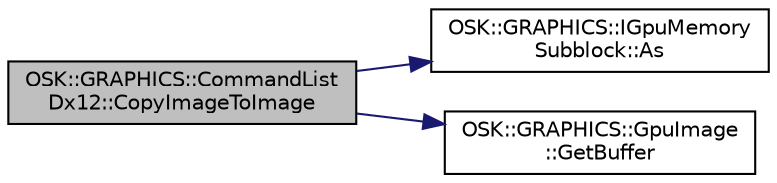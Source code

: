 digraph "OSK::GRAPHICS::CommandListDx12::CopyImageToImage"
{
 // LATEX_PDF_SIZE
  edge [fontname="Helvetica",fontsize="10",labelfontname="Helvetica",labelfontsize="10"];
  node [fontname="Helvetica",fontsize="10",shape=record];
  rankdir="LR";
  Node1 [label="OSK::GRAPHICS::CommandList\lDx12::CopyImageToImage",height=0.2,width=0.4,color="black", fillcolor="grey75", style="filled", fontcolor="black",tooltip="Copia el contenido de una imagen a otra."];
  Node1 -> Node2 [color="midnightblue",fontsize="10",style="solid"];
  Node2 [label="OSK::GRAPHICS::IGpuMemory\lSubblock::As",height=0.2,width=0.4,color="black", fillcolor="white", style="filled",URL="$class_o_s_k_1_1_g_r_a_p_h_i_c_s_1_1_i_gpu_memory_subblock.html#a184a8433d5967eea3dd00fd988d3dff2",tooltip=" "];
  Node1 -> Node3 [color="midnightblue",fontsize="10",style="solid"];
  Node3 [label="OSK::GRAPHICS::GpuImage\l::GetBuffer",height=0.2,width=0.4,color="black", fillcolor="white", style="filled",URL="$class_o_s_k_1_1_g_r_a_p_h_i_c_s_1_1_gpu_image.html#a3c0d6c282ad6b6d21ad25bfecac502b6",tooltip=" "];
}
